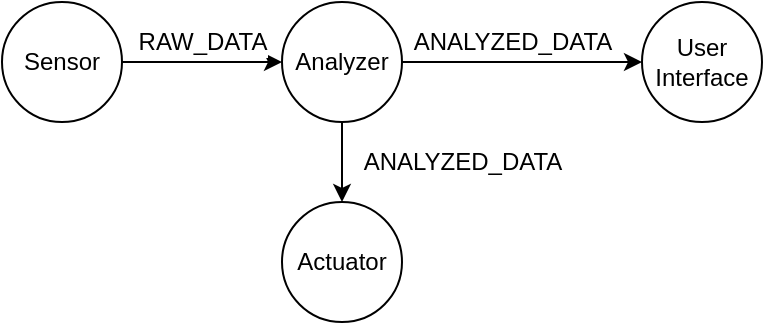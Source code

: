 <mxfile pages="1" version="11.2.3" type="google"><diagram id="p-QKOdjEZYDMav4NEFlC" name="Page-1"><mxGraphModel dx="946" dy="616" grid="1" gridSize="10" guides="1" tooltips="1" connect="1" arrows="1" fold="1" page="1" pageScale="1" pageWidth="1169" pageHeight="827" math="0" shadow="0"><root><mxCell id="0"/><mxCell id="1" parent="0"/><mxCell id="dq_PodUoWz1riS3gg3N9-6" style="edgeStyle=orthogonalEdgeStyle;curved=1;jumpStyle=none;orthogonalLoop=1;jettySize=auto;html=1;exitX=1;exitY=0.5;exitDx=0;exitDy=0;entryX=0;entryY=0.5;entryDx=0;entryDy=0;" edge="1" parent="1" source="dq_PodUoWz1riS3gg3N9-1" target="dq_PodUoWz1riS3gg3N9-2"><mxGeometry relative="1" as="geometry"/></mxCell><mxCell id="dq_PodUoWz1riS3gg3N9-9" value="RAW_DATA" style="text;html=1;resizable=0;points=[];align=center;verticalAlign=middle;labelBackgroundColor=#ffffff;" vertex="1" connectable="0" parent="dq_PodUoWz1riS3gg3N9-6"><mxGeometry x="0.04" y="1" relative="1" as="geometry"><mxPoint x="-2" y="-9" as="offset"/></mxGeometry></mxCell><mxCell id="dq_PodUoWz1riS3gg3N9-1" value="Sensor" style="ellipse;whiteSpace=wrap;html=1;aspect=fixed;" vertex="1" parent="1"><mxGeometry x="40" y="140" width="60" height="60" as="geometry"/></mxCell><mxCell id="dq_PodUoWz1riS3gg3N9-7" style="edgeStyle=orthogonalEdgeStyle;curved=1;jumpStyle=none;orthogonalLoop=1;jettySize=auto;html=1;exitX=1;exitY=0.5;exitDx=0;exitDy=0;entryX=0;entryY=0.5;entryDx=0;entryDy=0;" edge="1" parent="1" source="dq_PodUoWz1riS3gg3N9-2" target="dq_PodUoWz1riS3gg3N9-3"><mxGeometry relative="1" as="geometry"/></mxCell><mxCell id="dq_PodUoWz1riS3gg3N9-10" value="ANALYZED_DATA" style="text;html=1;resizable=0;points=[];align=center;verticalAlign=middle;labelBackgroundColor=#ffffff;" vertex="1" connectable="0" parent="dq_PodUoWz1riS3gg3N9-7"><mxGeometry x="0.16" y="1" relative="1" as="geometry"><mxPoint x="-15" y="-9" as="offset"/></mxGeometry></mxCell><mxCell id="dq_PodUoWz1riS3gg3N9-8" style="edgeStyle=orthogonalEdgeStyle;curved=1;jumpStyle=none;orthogonalLoop=1;jettySize=auto;html=1;exitX=0.5;exitY=1;exitDx=0;exitDy=0;entryX=0.5;entryY=0;entryDx=0;entryDy=0;" edge="1" parent="1" source="dq_PodUoWz1riS3gg3N9-2" target="dq_PodUoWz1riS3gg3N9-4"><mxGeometry relative="1" as="geometry"/></mxCell><mxCell id="dq_PodUoWz1riS3gg3N9-11" value="ANALYZED_DATA" style="text;html=1;resizable=0;points=[];align=center;verticalAlign=middle;labelBackgroundColor=#ffffff;" vertex="1" connectable="0" parent="dq_PodUoWz1riS3gg3N9-8"><mxGeometry x="-0.15" y="4" relative="1" as="geometry"><mxPoint x="56" y="3" as="offset"/></mxGeometry></mxCell><mxCell id="dq_PodUoWz1riS3gg3N9-2" value="Analyzer" style="ellipse;whiteSpace=wrap;html=1;aspect=fixed;" vertex="1" parent="1"><mxGeometry x="180" y="140" width="60" height="60" as="geometry"/></mxCell><mxCell id="dq_PodUoWz1riS3gg3N9-3" value="User Interface" style="ellipse;whiteSpace=wrap;html=1;aspect=fixed;" vertex="1" parent="1"><mxGeometry x="360" y="140" width="60" height="60" as="geometry"/></mxCell><mxCell id="dq_PodUoWz1riS3gg3N9-4" value="Actuator" style="ellipse;whiteSpace=wrap;html=1;aspect=fixed;" vertex="1" parent="1"><mxGeometry x="180" y="240" width="60" height="60" as="geometry"/></mxCell></root></mxGraphModel></diagram></mxfile>
